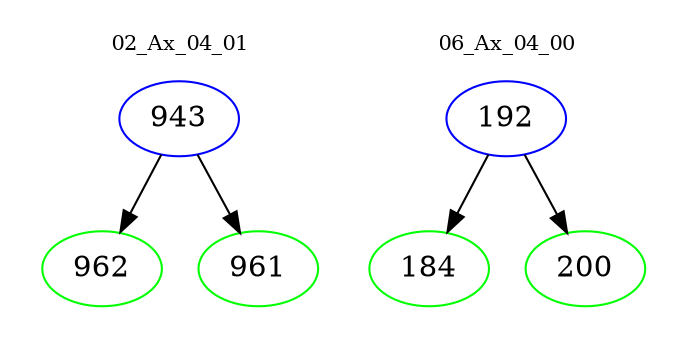 digraph{
subgraph cluster_0 {
color = white
label = "02_Ax_04_01";
fontsize=10;
T0_943 [label="943", color="blue"]
T0_943 -> T0_962 [color="black"]
T0_962 [label="962", color="green"]
T0_943 -> T0_961 [color="black"]
T0_961 [label="961", color="green"]
}
subgraph cluster_1 {
color = white
label = "06_Ax_04_00";
fontsize=10;
T1_192 [label="192", color="blue"]
T1_192 -> T1_184 [color="black"]
T1_184 [label="184", color="green"]
T1_192 -> T1_200 [color="black"]
T1_200 [label="200", color="green"]
}
}
